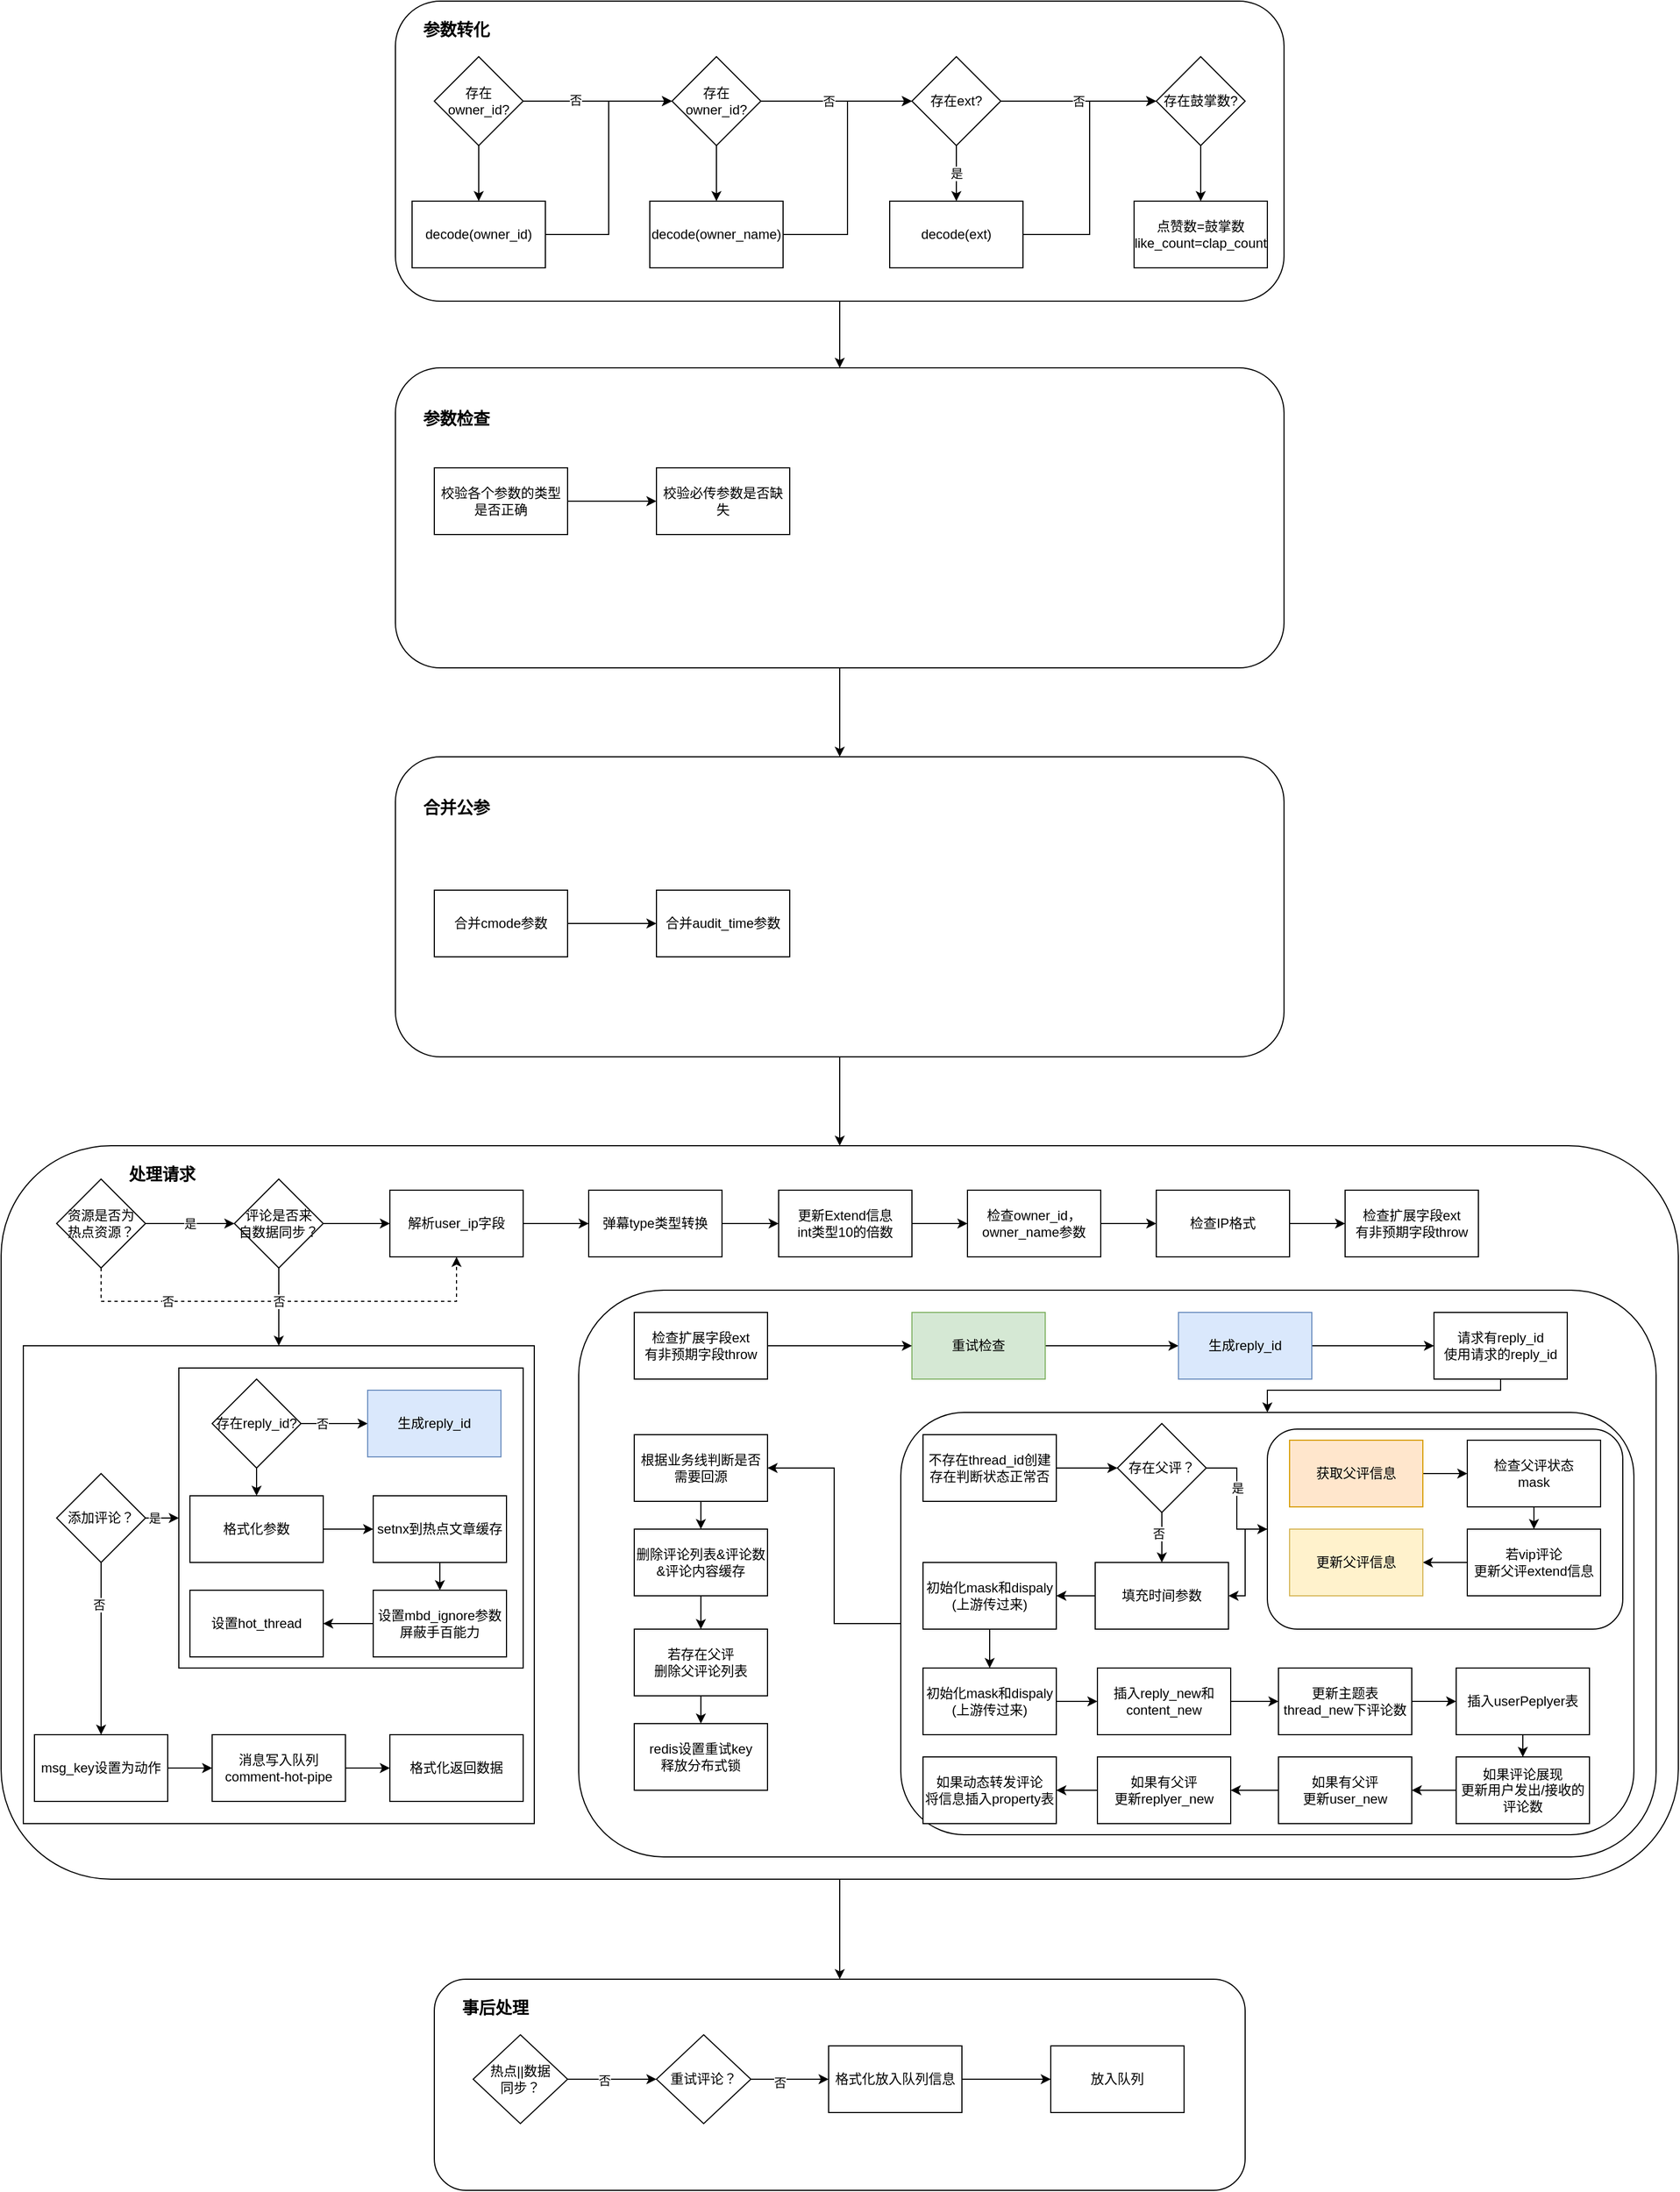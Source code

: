 <mxfile version="24.8.4">
  <diagram id="C5RBs43oDa-KdzZeNtuy" name="Page-1">
    <mxGraphModel dx="2336" dy="826" grid="1" gridSize="10" guides="1" tooltips="1" connect="1" arrows="1" fold="1" page="1" pageScale="1" pageWidth="827" pageHeight="1169" math="0" shadow="0">
      <root>
        <mxCell id="WIyWlLk6GJQsqaUBKTNV-0" />
        <mxCell id="WIyWlLk6GJQsqaUBKTNV-1" parent="WIyWlLk6GJQsqaUBKTNV-0" />
        <mxCell id="DcaVA0wvGm4CaLg3gKqz-28" value="" style="edgeStyle=orthogonalEdgeStyle;rounded=0;orthogonalLoop=1;jettySize=auto;html=1;" edge="1" parent="WIyWlLk6GJQsqaUBKTNV-1" source="WIyWlLk6GJQsqaUBKTNV-3" target="DcaVA0wvGm4CaLg3gKqz-27">
          <mxGeometry relative="1" as="geometry" />
        </mxCell>
        <mxCell id="WIyWlLk6GJQsqaUBKTNV-3" value="" style="rounded=1;whiteSpace=wrap;html=1;fontSize=12;glass=0;strokeWidth=1;shadow=0;" parent="WIyWlLk6GJQsqaUBKTNV-1" vertex="1">
          <mxGeometry x="20" y="10" width="800" height="270" as="geometry" />
        </mxCell>
        <mxCell id="DcaVA0wvGm4CaLg3gKqz-5" value="" style="edgeStyle=orthogonalEdgeStyle;rounded=0;orthogonalLoop=1;jettySize=auto;html=1;" edge="1" parent="WIyWlLk6GJQsqaUBKTNV-1" source="DcaVA0wvGm4CaLg3gKqz-3" target="DcaVA0wvGm4CaLg3gKqz-4">
          <mxGeometry relative="1" as="geometry" />
        </mxCell>
        <mxCell id="DcaVA0wvGm4CaLg3gKqz-6" value="否" style="edgeLabel;html=1;align=center;verticalAlign=middle;resizable=0;points=[];" vertex="1" connectable="0" parent="DcaVA0wvGm4CaLg3gKqz-5">
          <mxGeometry x="-0.3" y="1" relative="1" as="geometry">
            <mxPoint as="offset" />
          </mxGeometry>
        </mxCell>
        <mxCell id="DcaVA0wvGm4CaLg3gKqz-8" value="" style="edgeStyle=orthogonalEdgeStyle;rounded=0;orthogonalLoop=1;jettySize=auto;html=1;" edge="1" parent="WIyWlLk6GJQsqaUBKTNV-1" source="DcaVA0wvGm4CaLg3gKqz-3" target="DcaVA0wvGm4CaLg3gKqz-7">
          <mxGeometry relative="1" as="geometry" />
        </mxCell>
        <mxCell id="DcaVA0wvGm4CaLg3gKqz-3" value="存在owner_id?" style="rhombus;whiteSpace=wrap;html=1;" vertex="1" parent="WIyWlLk6GJQsqaUBKTNV-1">
          <mxGeometry x="55" y="60" width="80" height="80" as="geometry" />
        </mxCell>
        <mxCell id="DcaVA0wvGm4CaLg3gKqz-12" value="" style="edgeStyle=orthogonalEdgeStyle;rounded=0;orthogonalLoop=1;jettySize=auto;html=1;" edge="1" parent="WIyWlLk6GJQsqaUBKTNV-1" source="DcaVA0wvGm4CaLg3gKqz-4" target="DcaVA0wvGm4CaLg3gKqz-16">
          <mxGeometry relative="1" as="geometry">
            <mxPoint x="409" y="100" as="targetPoint" />
          </mxGeometry>
        </mxCell>
        <mxCell id="DcaVA0wvGm4CaLg3gKqz-13" value="否" style="edgeLabel;html=1;align=center;verticalAlign=middle;resizable=0;points=[];" vertex="1" connectable="0" parent="DcaVA0wvGm4CaLg3gKqz-12">
          <mxGeometry x="-0.2" y="1" relative="1" as="geometry">
            <mxPoint x="6" y="1" as="offset" />
          </mxGeometry>
        </mxCell>
        <mxCell id="DcaVA0wvGm4CaLg3gKqz-15" value="" style="edgeStyle=orthogonalEdgeStyle;rounded=0;orthogonalLoop=1;jettySize=auto;html=1;" edge="1" parent="WIyWlLk6GJQsqaUBKTNV-1" source="DcaVA0wvGm4CaLg3gKqz-4" target="DcaVA0wvGm4CaLg3gKqz-14">
          <mxGeometry relative="1" as="geometry" />
        </mxCell>
        <mxCell id="DcaVA0wvGm4CaLg3gKqz-4" value="存在owner_id?" style="rhombus;whiteSpace=wrap;html=1;" vertex="1" parent="WIyWlLk6GJQsqaUBKTNV-1">
          <mxGeometry x="269" y="60" width="80" height="80" as="geometry" />
        </mxCell>
        <mxCell id="DcaVA0wvGm4CaLg3gKqz-10" value="" style="edgeStyle=orthogonalEdgeStyle;rounded=0;orthogonalLoop=1;jettySize=auto;html=1;entryX=0;entryY=0.5;entryDx=0;entryDy=0;" edge="1" parent="WIyWlLk6GJQsqaUBKTNV-1" source="DcaVA0wvGm4CaLg3gKqz-7" target="DcaVA0wvGm4CaLg3gKqz-4">
          <mxGeometry relative="1" as="geometry">
            <mxPoint x="235" y="220" as="targetPoint" />
          </mxGeometry>
        </mxCell>
        <mxCell id="DcaVA0wvGm4CaLg3gKqz-7" value="decode(owner_id)" style="whiteSpace=wrap;html=1;" vertex="1" parent="WIyWlLk6GJQsqaUBKTNV-1">
          <mxGeometry x="35" y="190" width="120" height="60" as="geometry" />
        </mxCell>
        <mxCell id="DcaVA0wvGm4CaLg3gKqz-25" value="" style="edgeStyle=orthogonalEdgeStyle;rounded=0;orthogonalLoop=1;jettySize=auto;html=1;entryX=0;entryY=0.5;entryDx=0;entryDy=0;" edge="1" parent="WIyWlLk6GJQsqaUBKTNV-1" source="DcaVA0wvGm4CaLg3gKqz-14" target="DcaVA0wvGm4CaLg3gKqz-16">
          <mxGeometry relative="1" as="geometry" />
        </mxCell>
        <mxCell id="DcaVA0wvGm4CaLg3gKqz-14" value="decode(owner_name)" style="whiteSpace=wrap;html=1;" vertex="1" parent="WIyWlLk6GJQsqaUBKTNV-1">
          <mxGeometry x="249" y="190" width="120" height="60" as="geometry" />
        </mxCell>
        <mxCell id="DcaVA0wvGm4CaLg3gKqz-18" value="是" style="edgeStyle=orthogonalEdgeStyle;rounded=0;orthogonalLoop=1;jettySize=auto;html=1;" edge="1" parent="WIyWlLk6GJQsqaUBKTNV-1" source="DcaVA0wvGm4CaLg3gKqz-16" target="DcaVA0wvGm4CaLg3gKqz-17">
          <mxGeometry relative="1" as="geometry" />
        </mxCell>
        <mxCell id="DcaVA0wvGm4CaLg3gKqz-20" value="" style="edgeStyle=orthogonalEdgeStyle;rounded=0;orthogonalLoop=1;jettySize=auto;html=1;" edge="1" parent="WIyWlLk6GJQsqaUBKTNV-1" source="DcaVA0wvGm4CaLg3gKqz-16" target="DcaVA0wvGm4CaLg3gKqz-19">
          <mxGeometry relative="1" as="geometry">
            <Array as="points">
              <mxPoint x="615" y="100" />
              <mxPoint x="615" y="100" />
            </Array>
          </mxGeometry>
        </mxCell>
        <mxCell id="DcaVA0wvGm4CaLg3gKqz-21" value="否" style="edgeLabel;html=1;align=center;verticalAlign=middle;resizable=0;points=[];" vertex="1" connectable="0" parent="DcaVA0wvGm4CaLg3gKqz-20">
          <mxGeometry x="0.18" y="-1" relative="1" as="geometry">
            <mxPoint x="-13" y="-1" as="offset" />
          </mxGeometry>
        </mxCell>
        <mxCell id="DcaVA0wvGm4CaLg3gKqz-16" value="存在ext?" style="rhombus;whiteSpace=wrap;html=1;" vertex="1" parent="WIyWlLk6GJQsqaUBKTNV-1">
          <mxGeometry x="485" y="60" width="80" height="80" as="geometry" />
        </mxCell>
        <mxCell id="DcaVA0wvGm4CaLg3gKqz-31" value="" style="edgeStyle=orthogonalEdgeStyle;rounded=0;orthogonalLoop=1;jettySize=auto;html=1;entryX=0;entryY=0.5;entryDx=0;entryDy=0;" edge="1" parent="WIyWlLk6GJQsqaUBKTNV-1" source="DcaVA0wvGm4CaLg3gKqz-17" target="DcaVA0wvGm4CaLg3gKqz-19">
          <mxGeometry relative="1" as="geometry" />
        </mxCell>
        <mxCell id="DcaVA0wvGm4CaLg3gKqz-17" value="decode(ext)" style="whiteSpace=wrap;html=1;" vertex="1" parent="WIyWlLk6GJQsqaUBKTNV-1">
          <mxGeometry x="465" y="190" width="120" height="60" as="geometry" />
        </mxCell>
        <mxCell id="DcaVA0wvGm4CaLg3gKqz-23" value="" style="edgeStyle=orthogonalEdgeStyle;rounded=0;orthogonalLoop=1;jettySize=auto;html=1;" edge="1" parent="WIyWlLk6GJQsqaUBKTNV-1" source="DcaVA0wvGm4CaLg3gKqz-19" target="DcaVA0wvGm4CaLg3gKqz-22">
          <mxGeometry relative="1" as="geometry" />
        </mxCell>
        <mxCell id="DcaVA0wvGm4CaLg3gKqz-19" value="存在鼓掌数?" style="rhombus;whiteSpace=wrap;html=1;" vertex="1" parent="WIyWlLk6GJQsqaUBKTNV-1">
          <mxGeometry x="705" y="60" width="80" height="80" as="geometry" />
        </mxCell>
        <mxCell id="DcaVA0wvGm4CaLg3gKqz-22" value="点赞数=鼓掌数&lt;div&gt;like_count=clap_count&lt;/div&gt;" style="whiteSpace=wrap;html=1;" vertex="1" parent="WIyWlLk6GJQsqaUBKTNV-1">
          <mxGeometry x="685" y="190" width="120" height="60" as="geometry" />
        </mxCell>
        <mxCell id="DcaVA0wvGm4CaLg3gKqz-26" value="参数转化" style="text;html=1;align=center;verticalAlign=middle;whiteSpace=wrap;rounded=0;fontStyle=1;fontSize=15;" vertex="1" parent="WIyWlLk6GJQsqaUBKTNV-1">
          <mxGeometry x="40" y="20" width="70" height="30" as="geometry" />
        </mxCell>
        <mxCell id="DcaVA0wvGm4CaLg3gKqz-38" value="" style="edgeStyle=orthogonalEdgeStyle;rounded=0;orthogonalLoop=1;jettySize=auto;html=1;" edge="1" parent="WIyWlLk6GJQsqaUBKTNV-1" source="DcaVA0wvGm4CaLg3gKqz-27" target="DcaVA0wvGm4CaLg3gKqz-37">
          <mxGeometry relative="1" as="geometry" />
        </mxCell>
        <mxCell id="DcaVA0wvGm4CaLg3gKqz-27" value="" style="rounded=1;whiteSpace=wrap;html=1;fontSize=12;glass=0;strokeWidth=1;shadow=0;" vertex="1" parent="WIyWlLk6GJQsqaUBKTNV-1">
          <mxGeometry x="20" y="340" width="800" height="270" as="geometry" />
        </mxCell>
        <mxCell id="DcaVA0wvGm4CaLg3gKqz-30" value="参数检查" style="text;html=1;align=center;verticalAlign=middle;whiteSpace=wrap;rounded=0;fontStyle=1;fontSize=15;" vertex="1" parent="WIyWlLk6GJQsqaUBKTNV-1">
          <mxGeometry x="40" y="370" width="70" height="30" as="geometry" />
        </mxCell>
        <mxCell id="DcaVA0wvGm4CaLg3gKqz-34" value="" style="edgeStyle=orthogonalEdgeStyle;rounded=0;orthogonalLoop=1;jettySize=auto;html=1;" edge="1" parent="WIyWlLk6GJQsqaUBKTNV-1" source="DcaVA0wvGm4CaLg3gKqz-32" target="DcaVA0wvGm4CaLg3gKqz-33">
          <mxGeometry relative="1" as="geometry" />
        </mxCell>
        <mxCell id="DcaVA0wvGm4CaLg3gKqz-32" value="校验各个参数的类型是否正确" style="rounded=0;whiteSpace=wrap;html=1;" vertex="1" parent="WIyWlLk6GJQsqaUBKTNV-1">
          <mxGeometry x="55" y="430" width="120" height="60" as="geometry" />
        </mxCell>
        <mxCell id="DcaVA0wvGm4CaLg3gKqz-33" value="校验必传参数是否缺失" style="rounded=0;whiteSpace=wrap;html=1;" vertex="1" parent="WIyWlLk6GJQsqaUBKTNV-1">
          <mxGeometry x="255" y="430" width="120" height="60" as="geometry" />
        </mxCell>
        <mxCell id="DcaVA0wvGm4CaLg3gKqz-44" value="" style="edgeStyle=orthogonalEdgeStyle;rounded=0;orthogonalLoop=1;jettySize=auto;html=1;" edge="1" parent="WIyWlLk6GJQsqaUBKTNV-1" source="DcaVA0wvGm4CaLg3gKqz-37" target="DcaVA0wvGm4CaLg3gKqz-43">
          <mxGeometry relative="1" as="geometry" />
        </mxCell>
        <mxCell id="DcaVA0wvGm4CaLg3gKqz-37" value="" style="rounded=1;whiteSpace=wrap;html=1;fontSize=12;glass=0;strokeWidth=1;shadow=0;" vertex="1" parent="WIyWlLk6GJQsqaUBKTNV-1">
          <mxGeometry x="20" y="690" width="800" height="270" as="geometry" />
        </mxCell>
        <mxCell id="DcaVA0wvGm4CaLg3gKqz-39" value="合并公参" style="text;html=1;align=center;verticalAlign=middle;whiteSpace=wrap;rounded=0;fontStyle=1;fontSize=15;" vertex="1" parent="WIyWlLk6GJQsqaUBKTNV-1">
          <mxGeometry x="40" y="720" width="70" height="30" as="geometry" />
        </mxCell>
        <mxCell id="DcaVA0wvGm4CaLg3gKqz-42" value="" style="edgeStyle=orthogonalEdgeStyle;rounded=0;orthogonalLoop=1;jettySize=auto;html=1;" edge="1" parent="WIyWlLk6GJQsqaUBKTNV-1" source="DcaVA0wvGm4CaLg3gKqz-40" target="DcaVA0wvGm4CaLg3gKqz-41">
          <mxGeometry relative="1" as="geometry" />
        </mxCell>
        <mxCell id="DcaVA0wvGm4CaLg3gKqz-40" value="合并cmode参数" style="rounded=0;whiteSpace=wrap;html=1;" vertex="1" parent="WIyWlLk6GJQsqaUBKTNV-1">
          <mxGeometry x="55" y="810" width="120" height="60" as="geometry" />
        </mxCell>
        <mxCell id="DcaVA0wvGm4CaLg3gKqz-41" value="合并audit_time参数" style="rounded=0;whiteSpace=wrap;html=1;" vertex="1" parent="WIyWlLk6GJQsqaUBKTNV-1">
          <mxGeometry x="255" y="810" width="120" height="60" as="geometry" />
        </mxCell>
        <mxCell id="DcaVA0wvGm4CaLg3gKqz-161" value="" style="edgeStyle=orthogonalEdgeStyle;rounded=0;orthogonalLoop=1;jettySize=auto;html=1;" edge="1" parent="WIyWlLk6GJQsqaUBKTNV-1" source="DcaVA0wvGm4CaLg3gKqz-43" target="DcaVA0wvGm4CaLg3gKqz-160">
          <mxGeometry relative="1" as="geometry" />
        </mxCell>
        <mxCell id="DcaVA0wvGm4CaLg3gKqz-43" value="" style="rounded=1;whiteSpace=wrap;html=1;fontSize=12;glass=0;strokeWidth=1;shadow=0;" vertex="1" parent="WIyWlLk6GJQsqaUBKTNV-1">
          <mxGeometry x="-335" y="1040" width="1510" height="660" as="geometry" />
        </mxCell>
        <mxCell id="DcaVA0wvGm4CaLg3gKqz-48" value="" style="edgeStyle=orthogonalEdgeStyle;rounded=0;orthogonalLoop=1;jettySize=auto;html=1;" edge="1" parent="WIyWlLk6GJQsqaUBKTNV-1" source="DcaVA0wvGm4CaLg3gKqz-46" target="DcaVA0wvGm4CaLg3gKqz-47">
          <mxGeometry relative="1" as="geometry" />
        </mxCell>
        <mxCell id="DcaVA0wvGm4CaLg3gKqz-51" value="是" style="edgeLabel;html=1;align=center;verticalAlign=middle;resizable=0;points=[];" vertex="1" connectable="0" parent="DcaVA0wvGm4CaLg3gKqz-48">
          <mxGeometry x="-0.325" y="1" relative="1" as="geometry">
            <mxPoint x="13" y="1" as="offset" />
          </mxGeometry>
        </mxCell>
        <mxCell id="DcaVA0wvGm4CaLg3gKqz-81" value="" style="edgeStyle=orthogonalEdgeStyle;rounded=0;orthogonalLoop=1;jettySize=auto;html=1;dashed=1;" edge="1" parent="WIyWlLk6GJQsqaUBKTNV-1" source="DcaVA0wvGm4CaLg3gKqz-46" target="DcaVA0wvGm4CaLg3gKqz-79">
          <mxGeometry relative="1" as="geometry">
            <Array as="points">
              <mxPoint x="-245" y="1180" />
              <mxPoint x="75" y="1180" />
            </Array>
          </mxGeometry>
        </mxCell>
        <mxCell id="DcaVA0wvGm4CaLg3gKqz-82" value="否" style="edgeLabel;html=1;align=center;verticalAlign=middle;resizable=0;points=[];" vertex="1" connectable="0" parent="DcaVA0wvGm4CaLg3gKqz-81">
          <mxGeometry x="-0.682" y="-3" relative="1" as="geometry">
            <mxPoint x="28" y="-3" as="offset" />
          </mxGeometry>
        </mxCell>
        <mxCell id="DcaVA0wvGm4CaLg3gKqz-46" value="资源是否为&lt;div&gt;热点资源？&lt;/div&gt;" style="rhombus;whiteSpace=wrap;html=1;" vertex="1" parent="WIyWlLk6GJQsqaUBKTNV-1">
          <mxGeometry x="-285" y="1070" width="80" height="80" as="geometry" />
        </mxCell>
        <mxCell id="DcaVA0wvGm4CaLg3gKqz-50" value="" style="edgeStyle=orthogonalEdgeStyle;rounded=0;orthogonalLoop=1;jettySize=auto;html=1;" edge="1" parent="WIyWlLk6GJQsqaUBKTNV-1" source="DcaVA0wvGm4CaLg3gKqz-47" target="DcaVA0wvGm4CaLg3gKqz-49">
          <mxGeometry relative="1" as="geometry" />
        </mxCell>
        <mxCell id="DcaVA0wvGm4CaLg3gKqz-52" value="否" style="edgeLabel;html=1;align=center;verticalAlign=middle;resizable=0;points=[];" vertex="1" connectable="0" parent="DcaVA0wvGm4CaLg3gKqz-50">
          <mxGeometry x="-0.143" y="2" relative="1" as="geometry">
            <mxPoint x="-2" as="offset" />
          </mxGeometry>
        </mxCell>
        <mxCell id="DcaVA0wvGm4CaLg3gKqz-80" value="" style="edgeStyle=orthogonalEdgeStyle;rounded=0;orthogonalLoop=1;jettySize=auto;html=1;" edge="1" parent="WIyWlLk6GJQsqaUBKTNV-1" source="DcaVA0wvGm4CaLg3gKqz-47" target="DcaVA0wvGm4CaLg3gKqz-79">
          <mxGeometry relative="1" as="geometry" />
        </mxCell>
        <mxCell id="DcaVA0wvGm4CaLg3gKqz-47" value="评论是否来&lt;div&gt;自数据同步？&lt;/div&gt;" style="rhombus;whiteSpace=wrap;html=1;" vertex="1" parent="WIyWlLk6GJQsqaUBKTNV-1">
          <mxGeometry x="-125" y="1070" width="80" height="80" as="geometry" />
        </mxCell>
        <mxCell id="DcaVA0wvGm4CaLg3gKqz-49" value="" style="whiteSpace=wrap;html=1;" vertex="1" parent="WIyWlLk6GJQsqaUBKTNV-1">
          <mxGeometry x="-315" y="1220" width="460" height="430" as="geometry" />
        </mxCell>
        <mxCell id="DcaVA0wvGm4CaLg3gKqz-56" value="" style="edgeStyle=orthogonalEdgeStyle;rounded=0;orthogonalLoop=1;jettySize=auto;html=1;" edge="1" parent="WIyWlLk6GJQsqaUBKTNV-1" source="DcaVA0wvGm4CaLg3gKqz-54" target="DcaVA0wvGm4CaLg3gKqz-55">
          <mxGeometry relative="1" as="geometry" />
        </mxCell>
        <mxCell id="DcaVA0wvGm4CaLg3gKqz-59" value="是" style="edgeLabel;html=1;align=center;verticalAlign=middle;resizable=0;points=[];" vertex="1" connectable="0" parent="DcaVA0wvGm4CaLg3gKqz-56">
          <mxGeometry x="-0.7" relative="1" as="geometry">
            <mxPoint as="offset" />
          </mxGeometry>
        </mxCell>
        <mxCell id="DcaVA0wvGm4CaLg3gKqz-58" value="" style="edgeStyle=orthogonalEdgeStyle;rounded=0;orthogonalLoop=1;jettySize=auto;html=1;" edge="1" parent="WIyWlLk6GJQsqaUBKTNV-1" source="DcaVA0wvGm4CaLg3gKqz-54" target="DcaVA0wvGm4CaLg3gKqz-57">
          <mxGeometry relative="1" as="geometry" />
        </mxCell>
        <mxCell id="DcaVA0wvGm4CaLg3gKqz-60" value="否" style="edgeLabel;html=1;align=center;verticalAlign=middle;resizable=0;points=[];" vertex="1" connectable="0" parent="DcaVA0wvGm4CaLg3gKqz-58">
          <mxGeometry x="-0.514" y="-2" relative="1" as="geometry">
            <mxPoint as="offset" />
          </mxGeometry>
        </mxCell>
        <mxCell id="DcaVA0wvGm4CaLg3gKqz-54" value="添加评论？" style="rhombus;whiteSpace=wrap;html=1;" vertex="1" parent="WIyWlLk6GJQsqaUBKTNV-1">
          <mxGeometry x="-285" y="1335" width="80" height="80" as="geometry" />
        </mxCell>
        <mxCell id="DcaVA0wvGm4CaLg3gKqz-55" value="" style="whiteSpace=wrap;html=1;" vertex="1" parent="WIyWlLk6GJQsqaUBKTNV-1">
          <mxGeometry x="-175" y="1240" width="310" height="270" as="geometry" />
        </mxCell>
        <mxCell id="DcaVA0wvGm4CaLg3gKqz-62" value="" style="edgeStyle=orthogonalEdgeStyle;rounded=0;orthogonalLoop=1;jettySize=auto;html=1;" edge="1" parent="WIyWlLk6GJQsqaUBKTNV-1" source="DcaVA0wvGm4CaLg3gKqz-57" target="DcaVA0wvGm4CaLg3gKqz-61">
          <mxGeometry relative="1" as="geometry" />
        </mxCell>
        <mxCell id="DcaVA0wvGm4CaLg3gKqz-57" value="msg_key设置为动作" style="whiteSpace=wrap;html=1;" vertex="1" parent="WIyWlLk6GJQsqaUBKTNV-1">
          <mxGeometry x="-305" y="1570" width="120" height="60" as="geometry" />
        </mxCell>
        <mxCell id="DcaVA0wvGm4CaLg3gKqz-64" value="" style="edgeStyle=orthogonalEdgeStyle;rounded=0;orthogonalLoop=1;jettySize=auto;html=1;" edge="1" parent="WIyWlLk6GJQsqaUBKTNV-1" source="DcaVA0wvGm4CaLg3gKqz-61" target="DcaVA0wvGm4CaLg3gKqz-63">
          <mxGeometry relative="1" as="geometry" />
        </mxCell>
        <mxCell id="DcaVA0wvGm4CaLg3gKqz-61" value="消息写入队列&lt;div&gt;comment-hot-pipe&lt;/div&gt;" style="whiteSpace=wrap;html=1;" vertex="1" parent="WIyWlLk6GJQsqaUBKTNV-1">
          <mxGeometry x="-145" y="1570" width="120" height="60" as="geometry" />
        </mxCell>
        <mxCell id="DcaVA0wvGm4CaLg3gKqz-63" value="格式化返回数据" style="whiteSpace=wrap;html=1;" vertex="1" parent="WIyWlLk6GJQsqaUBKTNV-1">
          <mxGeometry x="15" y="1570" width="120" height="60" as="geometry" />
        </mxCell>
        <mxCell id="DcaVA0wvGm4CaLg3gKqz-67" value="" style="edgeStyle=orthogonalEdgeStyle;rounded=0;orthogonalLoop=1;jettySize=auto;html=1;" edge="1" parent="WIyWlLk6GJQsqaUBKTNV-1" source="DcaVA0wvGm4CaLg3gKqz-65" target="DcaVA0wvGm4CaLg3gKqz-66">
          <mxGeometry relative="1" as="geometry" />
        </mxCell>
        <mxCell id="DcaVA0wvGm4CaLg3gKqz-68" value="否" style="edgeLabel;html=1;align=center;verticalAlign=middle;resizable=0;points=[];" vertex="1" connectable="0" parent="DcaVA0wvGm4CaLg3gKqz-67">
          <mxGeometry x="-0.367" relative="1" as="geometry">
            <mxPoint as="offset" />
          </mxGeometry>
        </mxCell>
        <mxCell id="DcaVA0wvGm4CaLg3gKqz-70" value="" style="edgeStyle=orthogonalEdgeStyle;rounded=0;orthogonalLoop=1;jettySize=auto;html=1;" edge="1" parent="WIyWlLk6GJQsqaUBKTNV-1" source="DcaVA0wvGm4CaLg3gKqz-65" target="DcaVA0wvGm4CaLg3gKqz-69">
          <mxGeometry relative="1" as="geometry" />
        </mxCell>
        <mxCell id="DcaVA0wvGm4CaLg3gKqz-65" value="存在reply_id?" style="rhombus;whiteSpace=wrap;html=1;" vertex="1" parent="WIyWlLk6GJQsqaUBKTNV-1">
          <mxGeometry x="-145" y="1250" width="80" height="80" as="geometry" />
        </mxCell>
        <mxCell id="DcaVA0wvGm4CaLg3gKqz-66" value="生成reply_id" style="whiteSpace=wrap;html=1;fillColor=#dae8fc;strokeColor=#6c8ebf;" vertex="1" parent="WIyWlLk6GJQsqaUBKTNV-1">
          <mxGeometry x="-5" y="1260" width="120" height="60" as="geometry" />
        </mxCell>
        <mxCell id="DcaVA0wvGm4CaLg3gKqz-72" value="" style="edgeStyle=orthogonalEdgeStyle;rounded=0;orthogonalLoop=1;jettySize=auto;html=1;" edge="1" parent="WIyWlLk6GJQsqaUBKTNV-1" source="DcaVA0wvGm4CaLg3gKqz-69" target="DcaVA0wvGm4CaLg3gKqz-71">
          <mxGeometry relative="1" as="geometry" />
        </mxCell>
        <mxCell id="DcaVA0wvGm4CaLg3gKqz-69" value="格式化参数" style="whiteSpace=wrap;html=1;" vertex="1" parent="WIyWlLk6GJQsqaUBKTNV-1">
          <mxGeometry x="-165" y="1355" width="120" height="60" as="geometry" />
        </mxCell>
        <mxCell id="DcaVA0wvGm4CaLg3gKqz-74" value="" style="edgeStyle=orthogonalEdgeStyle;rounded=0;orthogonalLoop=1;jettySize=auto;html=1;" edge="1" parent="WIyWlLk6GJQsqaUBKTNV-1" source="DcaVA0wvGm4CaLg3gKqz-71" target="DcaVA0wvGm4CaLg3gKqz-73">
          <mxGeometry relative="1" as="geometry" />
        </mxCell>
        <mxCell id="DcaVA0wvGm4CaLg3gKqz-71" value="setnx到热点文章缓存" style="whiteSpace=wrap;html=1;" vertex="1" parent="WIyWlLk6GJQsqaUBKTNV-1">
          <mxGeometry y="1355" width="120" height="60" as="geometry" />
        </mxCell>
        <mxCell id="DcaVA0wvGm4CaLg3gKqz-76" value="" style="edgeStyle=orthogonalEdgeStyle;rounded=0;orthogonalLoop=1;jettySize=auto;html=1;" edge="1" parent="WIyWlLk6GJQsqaUBKTNV-1" source="DcaVA0wvGm4CaLg3gKqz-73" target="DcaVA0wvGm4CaLg3gKqz-75">
          <mxGeometry relative="1" as="geometry" />
        </mxCell>
        <mxCell id="DcaVA0wvGm4CaLg3gKqz-73" value="设置mbd_ignore参数&lt;div&gt;屏蔽手百能力&lt;/div&gt;" style="whiteSpace=wrap;html=1;" vertex="1" parent="WIyWlLk6GJQsqaUBKTNV-1">
          <mxGeometry y="1440" width="120" height="60" as="geometry" />
        </mxCell>
        <mxCell id="DcaVA0wvGm4CaLg3gKqz-75" value="设置hot_thread" style="whiteSpace=wrap;html=1;" vertex="1" parent="WIyWlLk6GJQsqaUBKTNV-1">
          <mxGeometry x="-165" y="1440" width="120" height="60" as="geometry" />
        </mxCell>
        <mxCell id="DcaVA0wvGm4CaLg3gKqz-84" value="" style="edgeStyle=orthogonalEdgeStyle;rounded=0;orthogonalLoop=1;jettySize=auto;html=1;" edge="1" parent="WIyWlLk6GJQsqaUBKTNV-1" source="DcaVA0wvGm4CaLg3gKqz-79" target="DcaVA0wvGm4CaLg3gKqz-83">
          <mxGeometry relative="1" as="geometry" />
        </mxCell>
        <mxCell id="DcaVA0wvGm4CaLg3gKqz-79" value="解析user_ip字段" style="whiteSpace=wrap;html=1;" vertex="1" parent="WIyWlLk6GJQsqaUBKTNV-1">
          <mxGeometry x="15" y="1080" width="120" height="60" as="geometry" />
        </mxCell>
        <mxCell id="DcaVA0wvGm4CaLg3gKqz-86" value="" style="edgeStyle=orthogonalEdgeStyle;rounded=0;orthogonalLoop=1;jettySize=auto;html=1;" edge="1" parent="WIyWlLk6GJQsqaUBKTNV-1" source="DcaVA0wvGm4CaLg3gKqz-83" target="DcaVA0wvGm4CaLg3gKqz-85">
          <mxGeometry relative="1" as="geometry" />
        </mxCell>
        <mxCell id="DcaVA0wvGm4CaLg3gKqz-83" value="弹幕type类型转换" style="whiteSpace=wrap;html=1;" vertex="1" parent="WIyWlLk6GJQsqaUBKTNV-1">
          <mxGeometry x="194" y="1080" width="120" height="60" as="geometry" />
        </mxCell>
        <mxCell id="DcaVA0wvGm4CaLg3gKqz-88" value="" style="edgeStyle=orthogonalEdgeStyle;rounded=0;orthogonalLoop=1;jettySize=auto;html=1;exitX=1;exitY=0.5;exitDx=0;exitDy=0;entryX=0;entryY=0.5;entryDx=0;entryDy=0;" edge="1" parent="WIyWlLk6GJQsqaUBKTNV-1" source="DcaVA0wvGm4CaLg3gKqz-85" target="DcaVA0wvGm4CaLg3gKqz-102">
          <mxGeometry relative="1" as="geometry">
            <mxPoint x="605" y="1110" as="targetPoint" />
          </mxGeometry>
        </mxCell>
        <mxCell id="DcaVA0wvGm4CaLg3gKqz-85" value="更新Extend信息&lt;div&gt;int类型10的倍数&lt;/div&gt;" style="whiteSpace=wrap;html=1;" vertex="1" parent="WIyWlLk6GJQsqaUBKTNV-1">
          <mxGeometry x="365" y="1080" width="120" height="60" as="geometry" />
        </mxCell>
        <mxCell id="DcaVA0wvGm4CaLg3gKqz-87" value="" style="rounded=1;whiteSpace=wrap;html=1;" vertex="1" parent="WIyWlLk6GJQsqaUBKTNV-1">
          <mxGeometry x="185" y="1170" width="970" height="510" as="geometry" />
        </mxCell>
        <mxCell id="DcaVA0wvGm4CaLg3gKqz-93" value="" style="edgeStyle=orthogonalEdgeStyle;rounded=0;orthogonalLoop=1;jettySize=auto;html=1;" edge="1" parent="WIyWlLk6GJQsqaUBKTNV-1" source="DcaVA0wvGm4CaLg3gKqz-90" target="DcaVA0wvGm4CaLg3gKqz-92">
          <mxGeometry relative="1" as="geometry" />
        </mxCell>
        <mxCell id="DcaVA0wvGm4CaLg3gKqz-90" value="检查IP格式" style="whiteSpace=wrap;html=1;" vertex="1" parent="WIyWlLk6GJQsqaUBKTNV-1">
          <mxGeometry x="705" y="1080" width="120" height="60" as="geometry" />
        </mxCell>
        <mxCell id="DcaVA0wvGm4CaLg3gKqz-92" value="检查扩展字段ext&lt;div&gt;有非预期字段throw&lt;/div&gt;" style="whiteSpace=wrap;html=1;" vertex="1" parent="WIyWlLk6GJQsqaUBKTNV-1">
          <mxGeometry x="875" y="1080" width="120" height="60" as="geometry" />
        </mxCell>
        <mxCell id="DcaVA0wvGm4CaLg3gKqz-97" value="" style="edgeStyle=orthogonalEdgeStyle;rounded=0;orthogonalLoop=1;jettySize=auto;html=1;" edge="1" parent="WIyWlLk6GJQsqaUBKTNV-1" source="DcaVA0wvGm4CaLg3gKqz-94" target="DcaVA0wvGm4CaLg3gKqz-96">
          <mxGeometry relative="1" as="geometry" />
        </mxCell>
        <mxCell id="DcaVA0wvGm4CaLg3gKqz-94" value="重试检查" style="whiteSpace=wrap;html=1;fillColor=#d5e8d4;strokeColor=#82b366;" vertex="1" parent="WIyWlLk6GJQsqaUBKTNV-1">
          <mxGeometry x="485" y="1190" width="120" height="60" as="geometry" />
        </mxCell>
        <mxCell id="DcaVA0wvGm4CaLg3gKqz-99" value="" style="edgeStyle=orthogonalEdgeStyle;rounded=0;orthogonalLoop=1;jettySize=auto;html=1;" edge="1" parent="WIyWlLk6GJQsqaUBKTNV-1" source="DcaVA0wvGm4CaLg3gKqz-96" target="DcaVA0wvGm4CaLg3gKqz-98">
          <mxGeometry relative="1" as="geometry" />
        </mxCell>
        <mxCell id="DcaVA0wvGm4CaLg3gKqz-96" value="生成reply_id" style="whiteSpace=wrap;html=1;fillColor=#dae8fc;strokeColor=#6c8ebf;" vertex="1" parent="WIyWlLk6GJQsqaUBKTNV-1">
          <mxGeometry x="725" y="1190" width="120" height="60" as="geometry" />
        </mxCell>
        <mxCell id="DcaVA0wvGm4CaLg3gKqz-108" value="" style="edgeStyle=orthogonalEdgeStyle;rounded=0;orthogonalLoop=1;jettySize=auto;html=1;" edge="1" parent="WIyWlLk6GJQsqaUBKTNV-1" source="DcaVA0wvGm4CaLg3gKqz-98" target="DcaVA0wvGm4CaLg3gKqz-100">
          <mxGeometry relative="1" as="geometry">
            <Array as="points">
              <mxPoint x="1015" y="1260" />
              <mxPoint x="805" y="1260" />
            </Array>
          </mxGeometry>
        </mxCell>
        <mxCell id="DcaVA0wvGm4CaLg3gKqz-98" value="请求有reply_id&lt;div&gt;使用请求的&lt;span style=&quot;background-color: initial;&quot;&gt;reply_id&lt;/span&gt;&lt;/div&gt;" style="whiteSpace=wrap;html=1;" vertex="1" parent="WIyWlLk6GJQsqaUBKTNV-1">
          <mxGeometry x="955" y="1190" width="120" height="60" as="geometry" />
        </mxCell>
        <mxCell id="DcaVA0wvGm4CaLg3gKqz-150" style="edgeStyle=orthogonalEdgeStyle;rounded=0;orthogonalLoop=1;jettySize=auto;html=1;entryX=1;entryY=0.5;entryDx=0;entryDy=0;" edge="1" parent="WIyWlLk6GJQsqaUBKTNV-1" source="DcaVA0wvGm4CaLg3gKqz-100" target="DcaVA0wvGm4CaLg3gKqz-149">
          <mxGeometry relative="1" as="geometry" />
        </mxCell>
        <mxCell id="DcaVA0wvGm4CaLg3gKqz-100" value="" style="rounded=1;whiteSpace=wrap;html=1;" vertex="1" parent="WIyWlLk6GJQsqaUBKTNV-1">
          <mxGeometry x="475" y="1280" width="660" height="380" as="geometry" />
        </mxCell>
        <mxCell id="DcaVA0wvGm4CaLg3gKqz-105" value="" style="edgeStyle=orthogonalEdgeStyle;rounded=0;orthogonalLoop=1;jettySize=auto;html=1;" edge="1" parent="WIyWlLk6GJQsqaUBKTNV-1" source="DcaVA0wvGm4CaLg3gKqz-102" target="DcaVA0wvGm4CaLg3gKqz-90">
          <mxGeometry relative="1" as="geometry" />
        </mxCell>
        <mxCell id="DcaVA0wvGm4CaLg3gKqz-102" value="检查owner_id，owner_name参数" style="whiteSpace=wrap;html=1;" vertex="1" parent="WIyWlLk6GJQsqaUBKTNV-1">
          <mxGeometry x="535" y="1080" width="120" height="60" as="geometry" />
        </mxCell>
        <mxCell id="DcaVA0wvGm4CaLg3gKqz-107" style="edgeStyle=orthogonalEdgeStyle;rounded=0;orthogonalLoop=1;jettySize=auto;html=1;" edge="1" parent="WIyWlLk6GJQsqaUBKTNV-1" source="DcaVA0wvGm4CaLg3gKqz-106" target="DcaVA0wvGm4CaLg3gKqz-94">
          <mxGeometry relative="1" as="geometry" />
        </mxCell>
        <mxCell id="DcaVA0wvGm4CaLg3gKqz-106" value="检查扩展字段ext&lt;div&gt;有非预期字段throw&lt;/div&gt;" style="whiteSpace=wrap;html=1;" vertex="1" parent="WIyWlLk6GJQsqaUBKTNV-1">
          <mxGeometry x="235" y="1190" width="120" height="60" as="geometry" />
        </mxCell>
        <mxCell id="DcaVA0wvGm4CaLg3gKqz-112" value="" style="edgeStyle=orthogonalEdgeStyle;rounded=0;orthogonalLoop=1;jettySize=auto;html=1;" edge="1" parent="WIyWlLk6GJQsqaUBKTNV-1" source="DcaVA0wvGm4CaLg3gKqz-110" target="DcaVA0wvGm4CaLg3gKqz-113">
          <mxGeometry relative="1" as="geometry">
            <mxPoint x="675" y="1330" as="targetPoint" />
          </mxGeometry>
        </mxCell>
        <mxCell id="DcaVA0wvGm4CaLg3gKqz-110" value="不存在thread_id创建&lt;div&gt;存在判断状态正常否&lt;/div&gt;" style="rounded=0;whiteSpace=wrap;html=1;" vertex="1" parent="WIyWlLk6GJQsqaUBKTNV-1">
          <mxGeometry x="495" y="1300" width="120" height="60" as="geometry" />
        </mxCell>
        <mxCell id="DcaVA0wvGm4CaLg3gKqz-115" value="" style="edgeStyle=orthogonalEdgeStyle;rounded=0;orthogonalLoop=1;jettySize=auto;html=1;" edge="1" parent="WIyWlLk6GJQsqaUBKTNV-1" source="DcaVA0wvGm4CaLg3gKqz-113" target="DcaVA0wvGm4CaLg3gKqz-114">
          <mxGeometry relative="1" as="geometry" />
        </mxCell>
        <mxCell id="DcaVA0wvGm4CaLg3gKqz-116" value="是" style="edgeLabel;html=1;align=center;verticalAlign=middle;resizable=0;points=[];" vertex="1" connectable="0" parent="DcaVA0wvGm4CaLg3gKqz-115">
          <mxGeometry x="-0.176" relative="1" as="geometry">
            <mxPoint as="offset" />
          </mxGeometry>
        </mxCell>
        <mxCell id="DcaVA0wvGm4CaLg3gKqz-118" value="" style="edgeStyle=orthogonalEdgeStyle;rounded=0;orthogonalLoop=1;jettySize=auto;html=1;" edge="1" parent="WIyWlLk6GJQsqaUBKTNV-1" source="DcaVA0wvGm4CaLg3gKqz-113" target="DcaVA0wvGm4CaLg3gKqz-117">
          <mxGeometry relative="1" as="geometry" />
        </mxCell>
        <mxCell id="DcaVA0wvGm4CaLg3gKqz-122" value="否" style="edgeLabel;html=1;align=center;verticalAlign=middle;resizable=0;points=[];" vertex="1" connectable="0" parent="DcaVA0wvGm4CaLg3gKqz-118">
          <mxGeometry x="-0.156" y="-3" relative="1" as="geometry">
            <mxPoint as="offset" />
          </mxGeometry>
        </mxCell>
        <mxCell id="DcaVA0wvGm4CaLg3gKqz-113" value="存在父评？" style="rhombus;whiteSpace=wrap;html=1;" vertex="1" parent="WIyWlLk6GJQsqaUBKTNV-1">
          <mxGeometry x="670" y="1290" width="80" height="80" as="geometry" />
        </mxCell>
        <mxCell id="DcaVA0wvGm4CaLg3gKqz-121" style="edgeStyle=orthogonalEdgeStyle;rounded=0;orthogonalLoop=1;jettySize=auto;html=1;entryX=1;entryY=0.5;entryDx=0;entryDy=0;" edge="1" parent="WIyWlLk6GJQsqaUBKTNV-1" source="DcaVA0wvGm4CaLg3gKqz-114" target="DcaVA0wvGm4CaLg3gKqz-117">
          <mxGeometry relative="1" as="geometry" />
        </mxCell>
        <mxCell id="DcaVA0wvGm4CaLg3gKqz-114" value="" style="rounded=1;whiteSpace=wrap;html=1;" vertex="1" parent="WIyWlLk6GJQsqaUBKTNV-1">
          <mxGeometry x="805" y="1295" width="320" height="180" as="geometry" />
        </mxCell>
        <mxCell id="DcaVA0wvGm4CaLg3gKqz-120" value="" style="edgeStyle=orthogonalEdgeStyle;rounded=0;orthogonalLoop=1;jettySize=auto;html=1;" edge="1" parent="WIyWlLk6GJQsqaUBKTNV-1" source="DcaVA0wvGm4CaLg3gKqz-117" target="DcaVA0wvGm4CaLg3gKqz-119">
          <mxGeometry relative="1" as="geometry" />
        </mxCell>
        <mxCell id="DcaVA0wvGm4CaLg3gKqz-117" value="填充时间参数" style="whiteSpace=wrap;html=1;" vertex="1" parent="WIyWlLk6GJQsqaUBKTNV-1">
          <mxGeometry x="650" y="1415" width="120" height="60" as="geometry" />
        </mxCell>
        <mxCell id="DcaVA0wvGm4CaLg3gKqz-124" value="" style="edgeStyle=orthogonalEdgeStyle;rounded=0;orthogonalLoop=1;jettySize=auto;html=1;" edge="1" parent="WIyWlLk6GJQsqaUBKTNV-1" source="DcaVA0wvGm4CaLg3gKqz-119" target="DcaVA0wvGm4CaLg3gKqz-123">
          <mxGeometry relative="1" as="geometry" />
        </mxCell>
        <mxCell id="DcaVA0wvGm4CaLg3gKqz-119" value="初始化mask和dispaly&lt;div&gt;(上游传过来)&lt;/div&gt;" style="whiteSpace=wrap;html=1;" vertex="1" parent="WIyWlLk6GJQsqaUBKTNV-1">
          <mxGeometry x="495" y="1415" width="120" height="60" as="geometry" />
        </mxCell>
        <mxCell id="DcaVA0wvGm4CaLg3gKqz-135" value="" style="edgeStyle=orthogonalEdgeStyle;rounded=0;orthogonalLoop=1;jettySize=auto;html=1;" edge="1" parent="WIyWlLk6GJQsqaUBKTNV-1" source="DcaVA0wvGm4CaLg3gKqz-123" target="DcaVA0wvGm4CaLg3gKqz-134">
          <mxGeometry relative="1" as="geometry" />
        </mxCell>
        <mxCell id="DcaVA0wvGm4CaLg3gKqz-123" value="初始化mask和dispaly&lt;div&gt;(上游传过来)&lt;/div&gt;" style="whiteSpace=wrap;html=1;" vertex="1" parent="WIyWlLk6GJQsqaUBKTNV-1">
          <mxGeometry x="495" y="1510" width="120" height="60" as="geometry" />
        </mxCell>
        <mxCell id="DcaVA0wvGm4CaLg3gKqz-127" value="" style="edgeStyle=orthogonalEdgeStyle;rounded=0;orthogonalLoop=1;jettySize=auto;html=1;" edge="1" parent="WIyWlLk6GJQsqaUBKTNV-1" source="DcaVA0wvGm4CaLg3gKqz-125" target="DcaVA0wvGm4CaLg3gKqz-126">
          <mxGeometry relative="1" as="geometry" />
        </mxCell>
        <mxCell id="DcaVA0wvGm4CaLg3gKqz-125" value="获取父评信息" style="whiteSpace=wrap;html=1;fillColor=#ffe6cc;strokeColor=#d79b00;" vertex="1" parent="WIyWlLk6GJQsqaUBKTNV-1">
          <mxGeometry x="825" y="1305" width="120" height="60" as="geometry" />
        </mxCell>
        <mxCell id="DcaVA0wvGm4CaLg3gKqz-129" value="" style="edgeStyle=orthogonalEdgeStyle;rounded=0;orthogonalLoop=1;jettySize=auto;html=1;" edge="1" parent="WIyWlLk6GJQsqaUBKTNV-1" source="DcaVA0wvGm4CaLg3gKqz-126" target="DcaVA0wvGm4CaLg3gKqz-128">
          <mxGeometry relative="1" as="geometry" />
        </mxCell>
        <mxCell id="DcaVA0wvGm4CaLg3gKqz-126" value="检查父评状态&lt;div&gt;mask&lt;/div&gt;" style="whiteSpace=wrap;html=1;" vertex="1" parent="WIyWlLk6GJQsqaUBKTNV-1">
          <mxGeometry x="985" y="1305" width="120" height="60" as="geometry" />
        </mxCell>
        <mxCell id="DcaVA0wvGm4CaLg3gKqz-131" value="" style="edgeStyle=orthogonalEdgeStyle;rounded=0;orthogonalLoop=1;jettySize=auto;html=1;" edge="1" parent="WIyWlLk6GJQsqaUBKTNV-1" source="DcaVA0wvGm4CaLg3gKqz-128" target="DcaVA0wvGm4CaLg3gKqz-130">
          <mxGeometry relative="1" as="geometry" />
        </mxCell>
        <mxCell id="DcaVA0wvGm4CaLg3gKqz-128" value="若vip评论&lt;div&gt;更新父评extend信息&lt;/div&gt;" style="whiteSpace=wrap;html=1;" vertex="1" parent="WIyWlLk6GJQsqaUBKTNV-1">
          <mxGeometry x="985" y="1385" width="120" height="60" as="geometry" />
        </mxCell>
        <mxCell id="DcaVA0wvGm4CaLg3gKqz-130" value="更新父评信息" style="whiteSpace=wrap;html=1;fillColor=#fff2cc;strokeColor=#d6b656;" vertex="1" parent="WIyWlLk6GJQsqaUBKTNV-1">
          <mxGeometry x="825" y="1385" width="120" height="60" as="geometry" />
        </mxCell>
        <mxCell id="DcaVA0wvGm4CaLg3gKqz-137" value="" style="edgeStyle=orthogonalEdgeStyle;rounded=0;orthogonalLoop=1;jettySize=auto;html=1;" edge="1" parent="WIyWlLk6GJQsqaUBKTNV-1" source="DcaVA0wvGm4CaLg3gKqz-134" target="DcaVA0wvGm4CaLg3gKqz-136">
          <mxGeometry relative="1" as="geometry" />
        </mxCell>
        <mxCell id="DcaVA0wvGm4CaLg3gKqz-134" value="插入reply_new和content_new" style="whiteSpace=wrap;html=1;" vertex="1" parent="WIyWlLk6GJQsqaUBKTNV-1">
          <mxGeometry x="652" y="1510" width="120" height="60" as="geometry" />
        </mxCell>
        <mxCell id="DcaVA0wvGm4CaLg3gKqz-139" value="" style="edgeStyle=orthogonalEdgeStyle;rounded=0;orthogonalLoop=1;jettySize=auto;html=1;" edge="1" parent="WIyWlLk6GJQsqaUBKTNV-1" source="DcaVA0wvGm4CaLg3gKqz-136" target="DcaVA0wvGm4CaLg3gKqz-138">
          <mxGeometry relative="1" as="geometry" />
        </mxCell>
        <mxCell id="DcaVA0wvGm4CaLg3gKqz-136" value="更新主题表thread_new下评论数" style="whiteSpace=wrap;html=1;" vertex="1" parent="WIyWlLk6GJQsqaUBKTNV-1">
          <mxGeometry x="815" y="1510" width="120" height="60" as="geometry" />
        </mxCell>
        <mxCell id="DcaVA0wvGm4CaLg3gKqz-142" value="" style="edgeStyle=orthogonalEdgeStyle;rounded=0;orthogonalLoop=1;jettySize=auto;html=1;" edge="1" parent="WIyWlLk6GJQsqaUBKTNV-1" source="DcaVA0wvGm4CaLg3gKqz-138" target="DcaVA0wvGm4CaLg3gKqz-140">
          <mxGeometry relative="1" as="geometry" />
        </mxCell>
        <mxCell id="DcaVA0wvGm4CaLg3gKqz-138" value="插入userPeplyer表" style="whiteSpace=wrap;html=1;" vertex="1" parent="WIyWlLk6GJQsqaUBKTNV-1">
          <mxGeometry x="975" y="1510" width="120" height="60" as="geometry" />
        </mxCell>
        <mxCell id="DcaVA0wvGm4CaLg3gKqz-144" value="" style="edgeStyle=orthogonalEdgeStyle;rounded=0;orthogonalLoop=1;jettySize=auto;html=1;" edge="1" parent="WIyWlLk6GJQsqaUBKTNV-1" source="DcaVA0wvGm4CaLg3gKqz-140" target="DcaVA0wvGm4CaLg3gKqz-143">
          <mxGeometry relative="1" as="geometry" />
        </mxCell>
        <mxCell id="DcaVA0wvGm4CaLg3gKqz-140" value="如果评论展现&lt;div&gt;更新用户发出/接收的评论数&lt;/div&gt;" style="whiteSpace=wrap;html=1;" vertex="1" parent="WIyWlLk6GJQsqaUBKTNV-1">
          <mxGeometry x="975" y="1590" width="120" height="60" as="geometry" />
        </mxCell>
        <mxCell id="DcaVA0wvGm4CaLg3gKqz-146" value="" style="edgeStyle=orthogonalEdgeStyle;rounded=0;orthogonalLoop=1;jettySize=auto;html=1;" edge="1" parent="WIyWlLk6GJQsqaUBKTNV-1" source="DcaVA0wvGm4CaLg3gKqz-143" target="DcaVA0wvGm4CaLg3gKqz-145">
          <mxGeometry relative="1" as="geometry" />
        </mxCell>
        <mxCell id="DcaVA0wvGm4CaLg3gKqz-143" value="如果有父评&lt;div&gt;更新user_new&lt;/div&gt;" style="whiteSpace=wrap;html=1;" vertex="1" parent="WIyWlLk6GJQsqaUBKTNV-1">
          <mxGeometry x="815" y="1590" width="120" height="60" as="geometry" />
        </mxCell>
        <mxCell id="DcaVA0wvGm4CaLg3gKqz-148" value="" style="edgeStyle=orthogonalEdgeStyle;rounded=0;orthogonalLoop=1;jettySize=auto;html=1;" edge="1" parent="WIyWlLk6GJQsqaUBKTNV-1" source="DcaVA0wvGm4CaLg3gKqz-145" target="DcaVA0wvGm4CaLg3gKqz-147">
          <mxGeometry relative="1" as="geometry" />
        </mxCell>
        <mxCell id="DcaVA0wvGm4CaLg3gKqz-145" value="如果有父评&lt;div&gt;更新replyer_new&lt;/div&gt;" style="whiteSpace=wrap;html=1;" vertex="1" parent="WIyWlLk6GJQsqaUBKTNV-1">
          <mxGeometry x="652" y="1590" width="120" height="60" as="geometry" />
        </mxCell>
        <mxCell id="DcaVA0wvGm4CaLg3gKqz-147" value="如果动态转发评论&lt;div&gt;将信息插入property表&lt;/div&gt;" style="whiteSpace=wrap;html=1;" vertex="1" parent="WIyWlLk6GJQsqaUBKTNV-1">
          <mxGeometry x="495" y="1590" width="120" height="60" as="geometry" />
        </mxCell>
        <mxCell id="DcaVA0wvGm4CaLg3gKqz-152" value="" style="edgeStyle=orthogonalEdgeStyle;rounded=0;orthogonalLoop=1;jettySize=auto;html=1;" edge="1" parent="WIyWlLk6GJQsqaUBKTNV-1" source="DcaVA0wvGm4CaLg3gKqz-149" target="DcaVA0wvGm4CaLg3gKqz-151">
          <mxGeometry relative="1" as="geometry" />
        </mxCell>
        <mxCell id="DcaVA0wvGm4CaLg3gKqz-149" value="根据业务线判断是否需要回源" style="rounded=0;whiteSpace=wrap;html=1;" vertex="1" parent="WIyWlLk6GJQsqaUBKTNV-1">
          <mxGeometry x="235" y="1300" width="120" height="60" as="geometry" />
        </mxCell>
        <mxCell id="DcaVA0wvGm4CaLg3gKqz-154" value="" style="edgeStyle=orthogonalEdgeStyle;rounded=0;orthogonalLoop=1;jettySize=auto;html=1;" edge="1" parent="WIyWlLk6GJQsqaUBKTNV-1" source="DcaVA0wvGm4CaLg3gKqz-151" target="DcaVA0wvGm4CaLg3gKqz-153">
          <mxGeometry relative="1" as="geometry" />
        </mxCell>
        <mxCell id="DcaVA0wvGm4CaLg3gKqz-151" value="删除评论列表&amp;amp;评论数&amp;amp;评论内容缓存" style="rounded=0;whiteSpace=wrap;html=1;" vertex="1" parent="WIyWlLk6GJQsqaUBKTNV-1">
          <mxGeometry x="235" y="1385" width="120" height="60" as="geometry" />
        </mxCell>
        <mxCell id="DcaVA0wvGm4CaLg3gKqz-156" value="" style="edgeStyle=orthogonalEdgeStyle;rounded=0;orthogonalLoop=1;jettySize=auto;html=1;" edge="1" parent="WIyWlLk6GJQsqaUBKTNV-1" source="DcaVA0wvGm4CaLg3gKqz-153" target="DcaVA0wvGm4CaLg3gKqz-155">
          <mxGeometry relative="1" as="geometry" />
        </mxCell>
        <mxCell id="DcaVA0wvGm4CaLg3gKqz-153" value="若存在父评&lt;div&gt;删除父评论列表&lt;/div&gt;" style="rounded=0;whiteSpace=wrap;html=1;" vertex="1" parent="WIyWlLk6GJQsqaUBKTNV-1">
          <mxGeometry x="235" y="1475" width="120" height="60" as="geometry" />
        </mxCell>
        <mxCell id="DcaVA0wvGm4CaLg3gKqz-155" value="redis设置重试key&lt;div&gt;释放分布式锁&lt;/div&gt;" style="rounded=0;whiteSpace=wrap;html=1;" vertex="1" parent="WIyWlLk6GJQsqaUBKTNV-1">
          <mxGeometry x="235" y="1560" width="120" height="60" as="geometry" />
        </mxCell>
        <mxCell id="DcaVA0wvGm4CaLg3gKqz-157" value="处理请求" style="text;html=1;align=center;verticalAlign=middle;whiteSpace=wrap;rounded=0;fontStyle=1;fontSize=15;" vertex="1" parent="WIyWlLk6GJQsqaUBKTNV-1">
          <mxGeometry x="-225" y="1050" width="70" height="30" as="geometry" />
        </mxCell>
        <mxCell id="DcaVA0wvGm4CaLg3gKqz-160" value="" style="rounded=1;whiteSpace=wrap;html=1;fontSize=12;glass=0;strokeWidth=1;shadow=0;" vertex="1" parent="WIyWlLk6GJQsqaUBKTNV-1">
          <mxGeometry x="55" y="1790" width="730" height="190" as="geometry" />
        </mxCell>
        <mxCell id="DcaVA0wvGm4CaLg3gKqz-162" value="事后处理" style="text;html=1;align=center;verticalAlign=middle;whiteSpace=wrap;rounded=0;fontStyle=1;fontSize=15;" vertex="1" parent="WIyWlLk6GJQsqaUBKTNV-1">
          <mxGeometry x="75" y="1800" width="70" height="30" as="geometry" />
        </mxCell>
        <mxCell id="DcaVA0wvGm4CaLg3gKqz-166" value="" style="edgeStyle=orthogonalEdgeStyle;rounded=0;orthogonalLoop=1;jettySize=auto;html=1;" edge="1" parent="WIyWlLk6GJQsqaUBKTNV-1" source="DcaVA0wvGm4CaLg3gKqz-164" target="DcaVA0wvGm4CaLg3gKqz-165">
          <mxGeometry relative="1" as="geometry" />
        </mxCell>
        <mxCell id="DcaVA0wvGm4CaLg3gKqz-167" value="否" style="edgeLabel;html=1;align=center;verticalAlign=middle;resizable=0;points=[];" vertex="1" connectable="0" parent="DcaVA0wvGm4CaLg3gKqz-166">
          <mxGeometry x="-0.19" y="-1" relative="1" as="geometry">
            <mxPoint as="offset" />
          </mxGeometry>
        </mxCell>
        <mxCell id="DcaVA0wvGm4CaLg3gKqz-164" value="热点||数据&lt;div&gt;同步？&lt;/div&gt;" style="rhombus;whiteSpace=wrap;html=1;" vertex="1" parent="WIyWlLk6GJQsqaUBKTNV-1">
          <mxGeometry x="90" y="1840" width="85" height="80" as="geometry" />
        </mxCell>
        <mxCell id="DcaVA0wvGm4CaLg3gKqz-169" value="" style="edgeStyle=orthogonalEdgeStyle;rounded=0;orthogonalLoop=1;jettySize=auto;html=1;" edge="1" parent="WIyWlLk6GJQsqaUBKTNV-1" source="DcaVA0wvGm4CaLg3gKqz-165" target="DcaVA0wvGm4CaLg3gKqz-168">
          <mxGeometry relative="1" as="geometry" />
        </mxCell>
        <mxCell id="DcaVA0wvGm4CaLg3gKqz-170" value="否" style="edgeLabel;html=1;align=center;verticalAlign=middle;resizable=0;points=[];" vertex="1" connectable="0" parent="DcaVA0wvGm4CaLg3gKqz-169">
          <mxGeometry x="-0.257" y="-3" relative="1" as="geometry">
            <mxPoint as="offset" />
          </mxGeometry>
        </mxCell>
        <mxCell id="DcaVA0wvGm4CaLg3gKqz-165" value="重试评论？" style="rhombus;whiteSpace=wrap;html=1;" vertex="1" parent="WIyWlLk6GJQsqaUBKTNV-1">
          <mxGeometry x="255" y="1840" width="85" height="80" as="geometry" />
        </mxCell>
        <mxCell id="DcaVA0wvGm4CaLg3gKqz-172" value="" style="edgeStyle=orthogonalEdgeStyle;rounded=0;orthogonalLoop=1;jettySize=auto;html=1;" edge="1" parent="WIyWlLk6GJQsqaUBKTNV-1" source="DcaVA0wvGm4CaLg3gKqz-168" target="DcaVA0wvGm4CaLg3gKqz-171">
          <mxGeometry relative="1" as="geometry" />
        </mxCell>
        <mxCell id="DcaVA0wvGm4CaLg3gKqz-168" value="格式化放入队列信息" style="whiteSpace=wrap;html=1;" vertex="1" parent="WIyWlLk6GJQsqaUBKTNV-1">
          <mxGeometry x="410" y="1850" width="120" height="60" as="geometry" />
        </mxCell>
        <mxCell id="DcaVA0wvGm4CaLg3gKqz-171" value="放入队列" style="whiteSpace=wrap;html=1;" vertex="1" parent="WIyWlLk6GJQsqaUBKTNV-1">
          <mxGeometry x="610" y="1850" width="120" height="60" as="geometry" />
        </mxCell>
      </root>
    </mxGraphModel>
  </diagram>
</mxfile>
